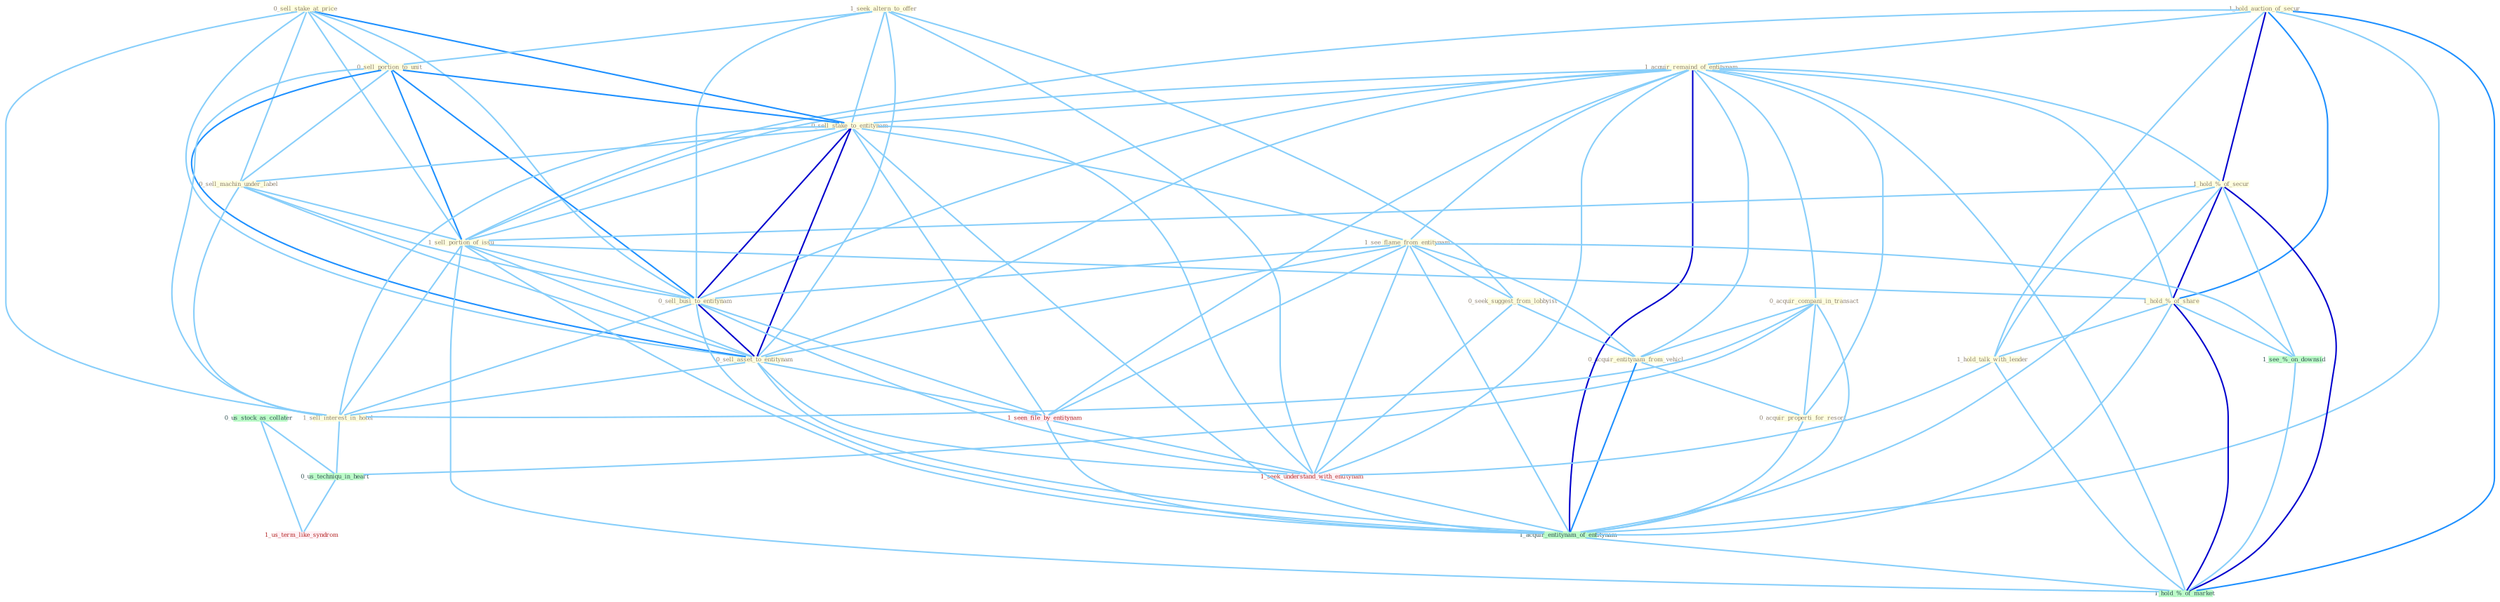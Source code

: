 Graph G{ 
    node
    [shape=polygon,style=filled,width=.5,height=.06,color="#BDFCC9",fixedsize=true,fontsize=4,
    fontcolor="#2f4f4f"];
    {node
    [color="#ffffe0", fontcolor="#8b7d6b"] "1_hold_auction_of_secur " "1_acquir_remaind_of_entitynam " "0_sell_stake_at_price " "1_seek_altern_to_offer " "0_sell_portion_to_unit " "1_hold_%_of_secur " "0_sell_stake_to_entitynam " "0_acquir_compani_in_transact " "1_see_flame_from_entitynam " "0_sell_machin_under_label " "1_sell_portion_of_issu " "0_sell_busi_to_entitynam " "0_sell_asset_to_entitynam " "0_seek_suggest_from_lobbyist " "1_hold_%_of_share " "1_sell_interest_in_hotel " "0_acquir_entitynam_from_vehicl " "1_hold_talk_with_lender " "0_acquir_properti_for_resort "}
{node [color="#fff0f5", fontcolor="#b22222"] "1_seen_file_by_entitynam " "1_seek_understand_with_entitynam " "1_us_term_like_syndrom "}
edge [color="#B0E2FF"];

	"1_hold_auction_of_secur " -- "1_acquir_remaind_of_entitynam " [w="1", color="#87cefa" ];
	"1_hold_auction_of_secur " -- "1_hold_%_of_secur " [w="3", color="#0000cd" , len=0.6];
	"1_hold_auction_of_secur " -- "1_sell_portion_of_issu " [w="1", color="#87cefa" ];
	"1_hold_auction_of_secur " -- "1_hold_%_of_share " [w="2", color="#1e90ff" , len=0.8];
	"1_hold_auction_of_secur " -- "1_hold_talk_with_lender " [w="1", color="#87cefa" ];
	"1_hold_auction_of_secur " -- "1_acquir_entitynam_of_entitynam " [w="1", color="#87cefa" ];
	"1_hold_auction_of_secur " -- "1_hold_%_of_market " [w="2", color="#1e90ff" , len=0.8];
	"1_acquir_remaind_of_entitynam " -- "1_hold_%_of_secur " [w="1", color="#87cefa" ];
	"1_acquir_remaind_of_entitynam " -- "0_sell_stake_to_entitynam " [w="1", color="#87cefa" ];
	"1_acquir_remaind_of_entitynam " -- "0_acquir_compani_in_transact " [w="1", color="#87cefa" ];
	"1_acquir_remaind_of_entitynam " -- "1_see_flame_from_entitynam " [w="1", color="#87cefa" ];
	"1_acquir_remaind_of_entitynam " -- "1_sell_portion_of_issu " [w="1", color="#87cefa" ];
	"1_acquir_remaind_of_entitynam " -- "0_sell_busi_to_entitynam " [w="1", color="#87cefa" ];
	"1_acquir_remaind_of_entitynam " -- "0_sell_asset_to_entitynam " [w="1", color="#87cefa" ];
	"1_acquir_remaind_of_entitynam " -- "1_hold_%_of_share " [w="1", color="#87cefa" ];
	"1_acquir_remaind_of_entitynam " -- "0_acquir_entitynam_from_vehicl " [w="1", color="#87cefa" ];
	"1_acquir_remaind_of_entitynam " -- "0_acquir_properti_for_resort " [w="1", color="#87cefa" ];
	"1_acquir_remaind_of_entitynam " -- "1_seen_file_by_entitynam " [w="1", color="#87cefa" ];
	"1_acquir_remaind_of_entitynam " -- "1_seek_understand_with_entitynam " [w="1", color="#87cefa" ];
	"1_acquir_remaind_of_entitynam " -- "1_acquir_entitynam_of_entitynam " [w="3", color="#0000cd" , len=0.6];
	"1_acquir_remaind_of_entitynam " -- "1_hold_%_of_market " [w="1", color="#87cefa" ];
	"0_sell_stake_at_price " -- "0_sell_portion_to_unit " [w="1", color="#87cefa" ];
	"0_sell_stake_at_price " -- "0_sell_stake_to_entitynam " [w="2", color="#1e90ff" , len=0.8];
	"0_sell_stake_at_price " -- "0_sell_machin_under_label " [w="1", color="#87cefa" ];
	"0_sell_stake_at_price " -- "1_sell_portion_of_issu " [w="1", color="#87cefa" ];
	"0_sell_stake_at_price " -- "0_sell_busi_to_entitynam " [w="1", color="#87cefa" ];
	"0_sell_stake_at_price " -- "0_sell_asset_to_entitynam " [w="1", color="#87cefa" ];
	"0_sell_stake_at_price " -- "1_sell_interest_in_hotel " [w="1", color="#87cefa" ];
	"1_seek_altern_to_offer " -- "0_sell_portion_to_unit " [w="1", color="#87cefa" ];
	"1_seek_altern_to_offer " -- "0_sell_stake_to_entitynam " [w="1", color="#87cefa" ];
	"1_seek_altern_to_offer " -- "0_sell_busi_to_entitynam " [w="1", color="#87cefa" ];
	"1_seek_altern_to_offer " -- "0_sell_asset_to_entitynam " [w="1", color="#87cefa" ];
	"1_seek_altern_to_offer " -- "0_seek_suggest_from_lobbyist " [w="1", color="#87cefa" ];
	"1_seek_altern_to_offer " -- "1_seek_understand_with_entitynam " [w="1", color="#87cefa" ];
	"0_sell_portion_to_unit " -- "0_sell_stake_to_entitynam " [w="2", color="#1e90ff" , len=0.8];
	"0_sell_portion_to_unit " -- "0_sell_machin_under_label " [w="1", color="#87cefa" ];
	"0_sell_portion_to_unit " -- "1_sell_portion_of_issu " [w="2", color="#1e90ff" , len=0.8];
	"0_sell_portion_to_unit " -- "0_sell_busi_to_entitynam " [w="2", color="#1e90ff" , len=0.8];
	"0_sell_portion_to_unit " -- "0_sell_asset_to_entitynam " [w="2", color="#1e90ff" , len=0.8];
	"0_sell_portion_to_unit " -- "1_sell_interest_in_hotel " [w="1", color="#87cefa" ];
	"1_hold_%_of_secur " -- "1_sell_portion_of_issu " [w="1", color="#87cefa" ];
	"1_hold_%_of_secur " -- "1_hold_%_of_share " [w="3", color="#0000cd" , len=0.6];
	"1_hold_%_of_secur " -- "1_hold_talk_with_lender " [w="1", color="#87cefa" ];
	"1_hold_%_of_secur " -- "1_acquir_entitynam_of_entitynam " [w="1", color="#87cefa" ];
	"1_hold_%_of_secur " -- "1_see_%_on_downsid " [w="1", color="#87cefa" ];
	"1_hold_%_of_secur " -- "1_hold_%_of_market " [w="3", color="#0000cd" , len=0.6];
	"0_sell_stake_to_entitynam " -- "1_see_flame_from_entitynam " [w="1", color="#87cefa" ];
	"0_sell_stake_to_entitynam " -- "0_sell_machin_under_label " [w="1", color="#87cefa" ];
	"0_sell_stake_to_entitynam " -- "1_sell_portion_of_issu " [w="1", color="#87cefa" ];
	"0_sell_stake_to_entitynam " -- "0_sell_busi_to_entitynam " [w="3", color="#0000cd" , len=0.6];
	"0_sell_stake_to_entitynam " -- "0_sell_asset_to_entitynam " [w="3", color="#0000cd" , len=0.6];
	"0_sell_stake_to_entitynam " -- "1_sell_interest_in_hotel " [w="1", color="#87cefa" ];
	"0_sell_stake_to_entitynam " -- "1_seen_file_by_entitynam " [w="1", color="#87cefa" ];
	"0_sell_stake_to_entitynam " -- "1_seek_understand_with_entitynam " [w="1", color="#87cefa" ];
	"0_sell_stake_to_entitynam " -- "1_acquir_entitynam_of_entitynam " [w="1", color="#87cefa" ];
	"0_acquir_compani_in_transact " -- "1_sell_interest_in_hotel " [w="1", color="#87cefa" ];
	"0_acquir_compani_in_transact " -- "0_acquir_entitynam_from_vehicl " [w="1", color="#87cefa" ];
	"0_acquir_compani_in_transact " -- "0_acquir_properti_for_resort " [w="1", color="#87cefa" ];
	"0_acquir_compani_in_transact " -- "1_acquir_entitynam_of_entitynam " [w="1", color="#87cefa" ];
	"0_acquir_compani_in_transact " -- "0_us_techniqu_in_heart " [w="1", color="#87cefa" ];
	"1_see_flame_from_entitynam " -- "0_sell_busi_to_entitynam " [w="1", color="#87cefa" ];
	"1_see_flame_from_entitynam " -- "0_sell_asset_to_entitynam " [w="1", color="#87cefa" ];
	"1_see_flame_from_entitynam " -- "0_seek_suggest_from_lobbyist " [w="1", color="#87cefa" ];
	"1_see_flame_from_entitynam " -- "0_acquir_entitynam_from_vehicl " [w="1", color="#87cefa" ];
	"1_see_flame_from_entitynam " -- "1_seen_file_by_entitynam " [w="1", color="#87cefa" ];
	"1_see_flame_from_entitynam " -- "1_seek_understand_with_entitynam " [w="1", color="#87cefa" ];
	"1_see_flame_from_entitynam " -- "1_acquir_entitynam_of_entitynam " [w="1", color="#87cefa" ];
	"1_see_flame_from_entitynam " -- "1_see_%_on_downsid " [w="1", color="#87cefa" ];
	"0_sell_machin_under_label " -- "1_sell_portion_of_issu " [w="1", color="#87cefa" ];
	"0_sell_machin_under_label " -- "0_sell_busi_to_entitynam " [w="1", color="#87cefa" ];
	"0_sell_machin_under_label " -- "0_sell_asset_to_entitynam " [w="1", color="#87cefa" ];
	"0_sell_machin_under_label " -- "1_sell_interest_in_hotel " [w="1", color="#87cefa" ];
	"1_sell_portion_of_issu " -- "0_sell_busi_to_entitynam " [w="1", color="#87cefa" ];
	"1_sell_portion_of_issu " -- "0_sell_asset_to_entitynam " [w="1", color="#87cefa" ];
	"1_sell_portion_of_issu " -- "1_hold_%_of_share " [w="1", color="#87cefa" ];
	"1_sell_portion_of_issu " -- "1_sell_interest_in_hotel " [w="1", color="#87cefa" ];
	"1_sell_portion_of_issu " -- "1_acquir_entitynam_of_entitynam " [w="1", color="#87cefa" ];
	"1_sell_portion_of_issu " -- "1_hold_%_of_market " [w="1", color="#87cefa" ];
	"0_sell_busi_to_entitynam " -- "0_sell_asset_to_entitynam " [w="3", color="#0000cd" , len=0.6];
	"0_sell_busi_to_entitynam " -- "1_sell_interest_in_hotel " [w="1", color="#87cefa" ];
	"0_sell_busi_to_entitynam " -- "1_seen_file_by_entitynam " [w="1", color="#87cefa" ];
	"0_sell_busi_to_entitynam " -- "1_seek_understand_with_entitynam " [w="1", color="#87cefa" ];
	"0_sell_busi_to_entitynam " -- "1_acquir_entitynam_of_entitynam " [w="1", color="#87cefa" ];
	"0_sell_asset_to_entitynam " -- "1_sell_interest_in_hotel " [w="1", color="#87cefa" ];
	"0_sell_asset_to_entitynam " -- "1_seen_file_by_entitynam " [w="1", color="#87cefa" ];
	"0_sell_asset_to_entitynam " -- "1_seek_understand_with_entitynam " [w="1", color="#87cefa" ];
	"0_sell_asset_to_entitynam " -- "1_acquir_entitynam_of_entitynam " [w="1", color="#87cefa" ];
	"0_seek_suggest_from_lobbyist " -- "0_acquir_entitynam_from_vehicl " [w="1", color="#87cefa" ];
	"0_seek_suggest_from_lobbyist " -- "1_seek_understand_with_entitynam " [w="1", color="#87cefa" ];
	"1_hold_%_of_share " -- "1_hold_talk_with_lender " [w="1", color="#87cefa" ];
	"1_hold_%_of_share " -- "1_acquir_entitynam_of_entitynam " [w="1", color="#87cefa" ];
	"1_hold_%_of_share " -- "1_see_%_on_downsid " [w="1", color="#87cefa" ];
	"1_hold_%_of_share " -- "1_hold_%_of_market " [w="3", color="#0000cd" , len=0.6];
	"1_sell_interest_in_hotel " -- "0_us_techniqu_in_heart " [w="1", color="#87cefa" ];
	"0_acquir_entitynam_from_vehicl " -- "0_acquir_properti_for_resort " [w="1", color="#87cefa" ];
	"0_acquir_entitynam_from_vehicl " -- "1_acquir_entitynam_of_entitynam " [w="2", color="#1e90ff" , len=0.8];
	"1_hold_talk_with_lender " -- "1_seek_understand_with_entitynam " [w="1", color="#87cefa" ];
	"1_hold_talk_with_lender " -- "1_hold_%_of_market " [w="1", color="#87cefa" ];
	"0_acquir_properti_for_resort " -- "1_acquir_entitynam_of_entitynam " [w="1", color="#87cefa" ];
	"1_seen_file_by_entitynam " -- "1_seek_understand_with_entitynam " [w="1", color="#87cefa" ];
	"1_seen_file_by_entitynam " -- "1_acquir_entitynam_of_entitynam " [w="1", color="#87cefa" ];
	"0_us_stock_as_collater " -- "0_us_techniqu_in_heart " [w="1", color="#87cefa" ];
	"0_us_stock_as_collater " -- "1_us_term_like_syndrom " [w="1", color="#87cefa" ];
	"1_seek_understand_with_entitynam " -- "1_acquir_entitynam_of_entitynam " [w="1", color="#87cefa" ];
	"1_acquir_entitynam_of_entitynam " -- "1_hold_%_of_market " [w="1", color="#87cefa" ];
	"0_us_techniqu_in_heart " -- "1_us_term_like_syndrom " [w="1", color="#87cefa" ];
	"1_see_%_on_downsid " -- "1_hold_%_of_market " [w="1", color="#87cefa" ];
}